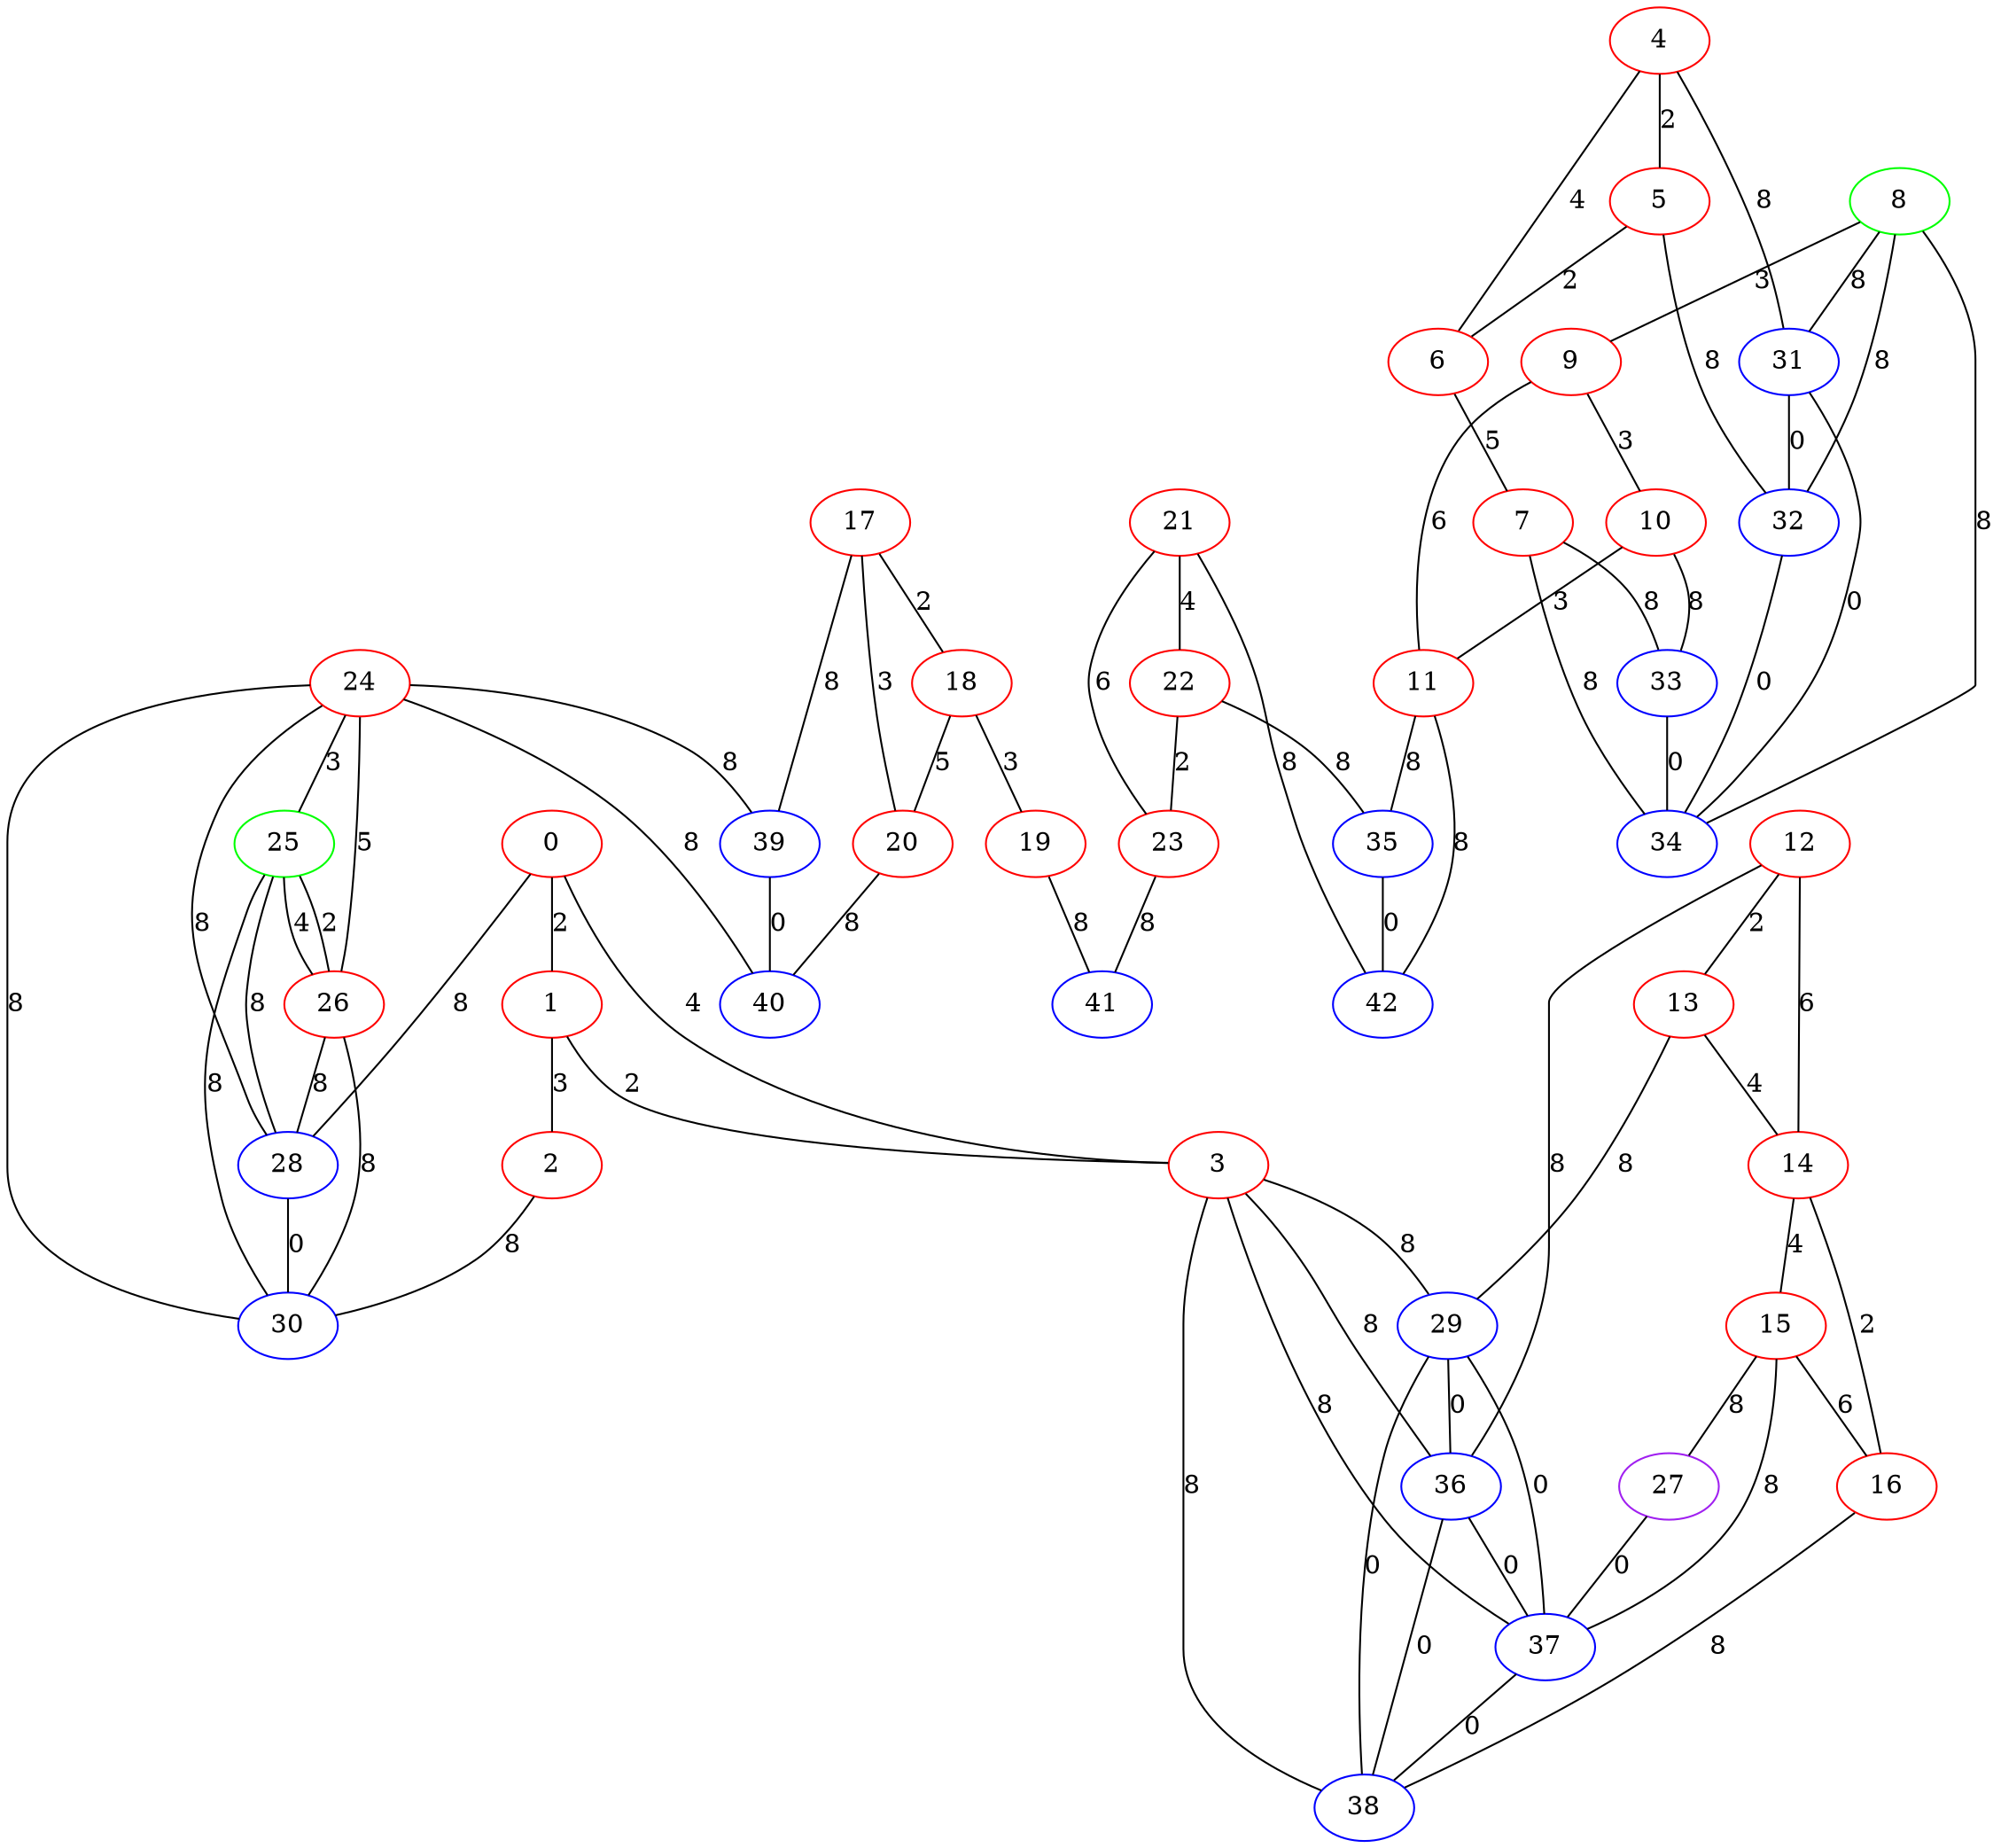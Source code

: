 graph "" {
0 [color=red, weight=1];
1 [color=red, weight=1];
2 [color=red, weight=1];
3 [color=red, weight=1];
4 [color=red, weight=1];
5 [color=red, weight=1];
6 [color=red, weight=1];
7 [color=red, weight=1];
8 [color=green, weight=2];
9 [color=red, weight=1];
10 [color=red, weight=1];
11 [color=red, weight=1];
12 [color=red, weight=1];
13 [color=red, weight=1];
14 [color=red, weight=1];
15 [color=red, weight=1];
16 [color=red, weight=1];
17 [color=red, weight=1];
18 [color=red, weight=1];
19 [color=red, weight=1];
20 [color=red, weight=1];
21 [color=red, weight=1];
22 [color=red, weight=1];
23 [color=red, weight=1];
24 [color=red, weight=1];
25 [color=green, weight=2];
26 [color=red, weight=1];
27 [color=purple, weight=4];
28 [color=blue, weight=3];
29 [color=blue, weight=3];
30 [color=blue, weight=3];
31 [color=blue, weight=3];
32 [color=blue, weight=3];
33 [color=blue, weight=3];
34 [color=blue, weight=3];
35 [color=blue, weight=3];
36 [color=blue, weight=3];
37 [color=blue, weight=3];
38 [color=blue, weight=3];
39 [color=blue, weight=3];
40 [color=blue, weight=3];
41 [color=blue, weight=3];
42 [color=blue, weight=3];
0 -- 1  [key=0, label=2];
0 -- 3  [key=0, label=4];
0 -- 28  [key=0, label=8];
1 -- 2  [key=0, label=3];
1 -- 3  [key=0, label=2];
2 -- 30  [key=0, label=8];
3 -- 36  [key=0, label=8];
3 -- 37  [key=0, label=8];
3 -- 38  [key=0, label=8];
3 -- 29  [key=0, label=8];
4 -- 5  [key=0, label=2];
4 -- 6  [key=0, label=4];
4 -- 31  [key=0, label=8];
5 -- 32  [key=0, label=8];
5 -- 6  [key=0, label=2];
6 -- 7  [key=0, label=5];
7 -- 33  [key=0, label=8];
7 -- 34  [key=0, label=8];
8 -- 32  [key=0, label=8];
8 -- 9  [key=0, label=3];
8 -- 34  [key=0, label=8];
8 -- 31  [key=0, label=8];
9 -- 10  [key=0, label=3];
9 -- 11  [key=0, label=6];
10 -- 11  [key=0, label=3];
10 -- 33  [key=0, label=8];
11 -- 35  [key=0, label=8];
11 -- 42  [key=0, label=8];
12 -- 36  [key=0, label=8];
12 -- 13  [key=0, label=2];
12 -- 14  [key=0, label=6];
13 -- 29  [key=0, label=8];
13 -- 14  [key=0, label=4];
14 -- 16  [key=0, label=2];
14 -- 15  [key=0, label=4];
15 -- 16  [key=0, label=6];
15 -- 27  [key=0, label=8];
15 -- 37  [key=0, label=8];
16 -- 38  [key=0, label=8];
17 -- 18  [key=0, label=2];
17 -- 20  [key=0, label=3];
17 -- 39  [key=0, label=8];
18 -- 19  [key=0, label=3];
18 -- 20  [key=0, label=5];
19 -- 41  [key=0, label=8];
20 -- 40  [key=0, label=8];
21 -- 42  [key=0, label=8];
21 -- 22  [key=0, label=4];
21 -- 23  [key=0, label=6];
22 -- 35  [key=0, label=8];
22 -- 23  [key=0, label=2];
23 -- 41  [key=0, label=8];
24 -- 39  [key=0, label=8];
24 -- 40  [key=0, label=8];
24 -- 25  [key=0, label=3];
24 -- 26  [key=0, label=5];
24 -- 28  [key=0, label=8];
24 -- 30  [key=0, label=8];
25 -- 26  [key=0, label=2];
25 -- 26  [key=1, label=4];
25 -- 28  [key=0, label=8];
25 -- 30  [key=0, label=8];
26 -- 28  [key=0, label=8];
26 -- 30  [key=0, label=8];
27 -- 37  [key=0, label=0];
28 -- 30  [key=0, label=0];
29 -- 36  [key=0, label=0];
29 -- 37  [key=0, label=0];
29 -- 38  [key=0, label=0];
31 -- 32  [key=0, label=0];
31 -- 34  [key=0, label=0];
32 -- 34  [key=0, label=0];
33 -- 34  [key=0, label=0];
35 -- 42  [key=0, label=0];
36 -- 38  [key=0, label=0];
36 -- 37  [key=0, label=0];
37 -- 38  [key=0, label=0];
39 -- 40  [key=0, label=0];
}
